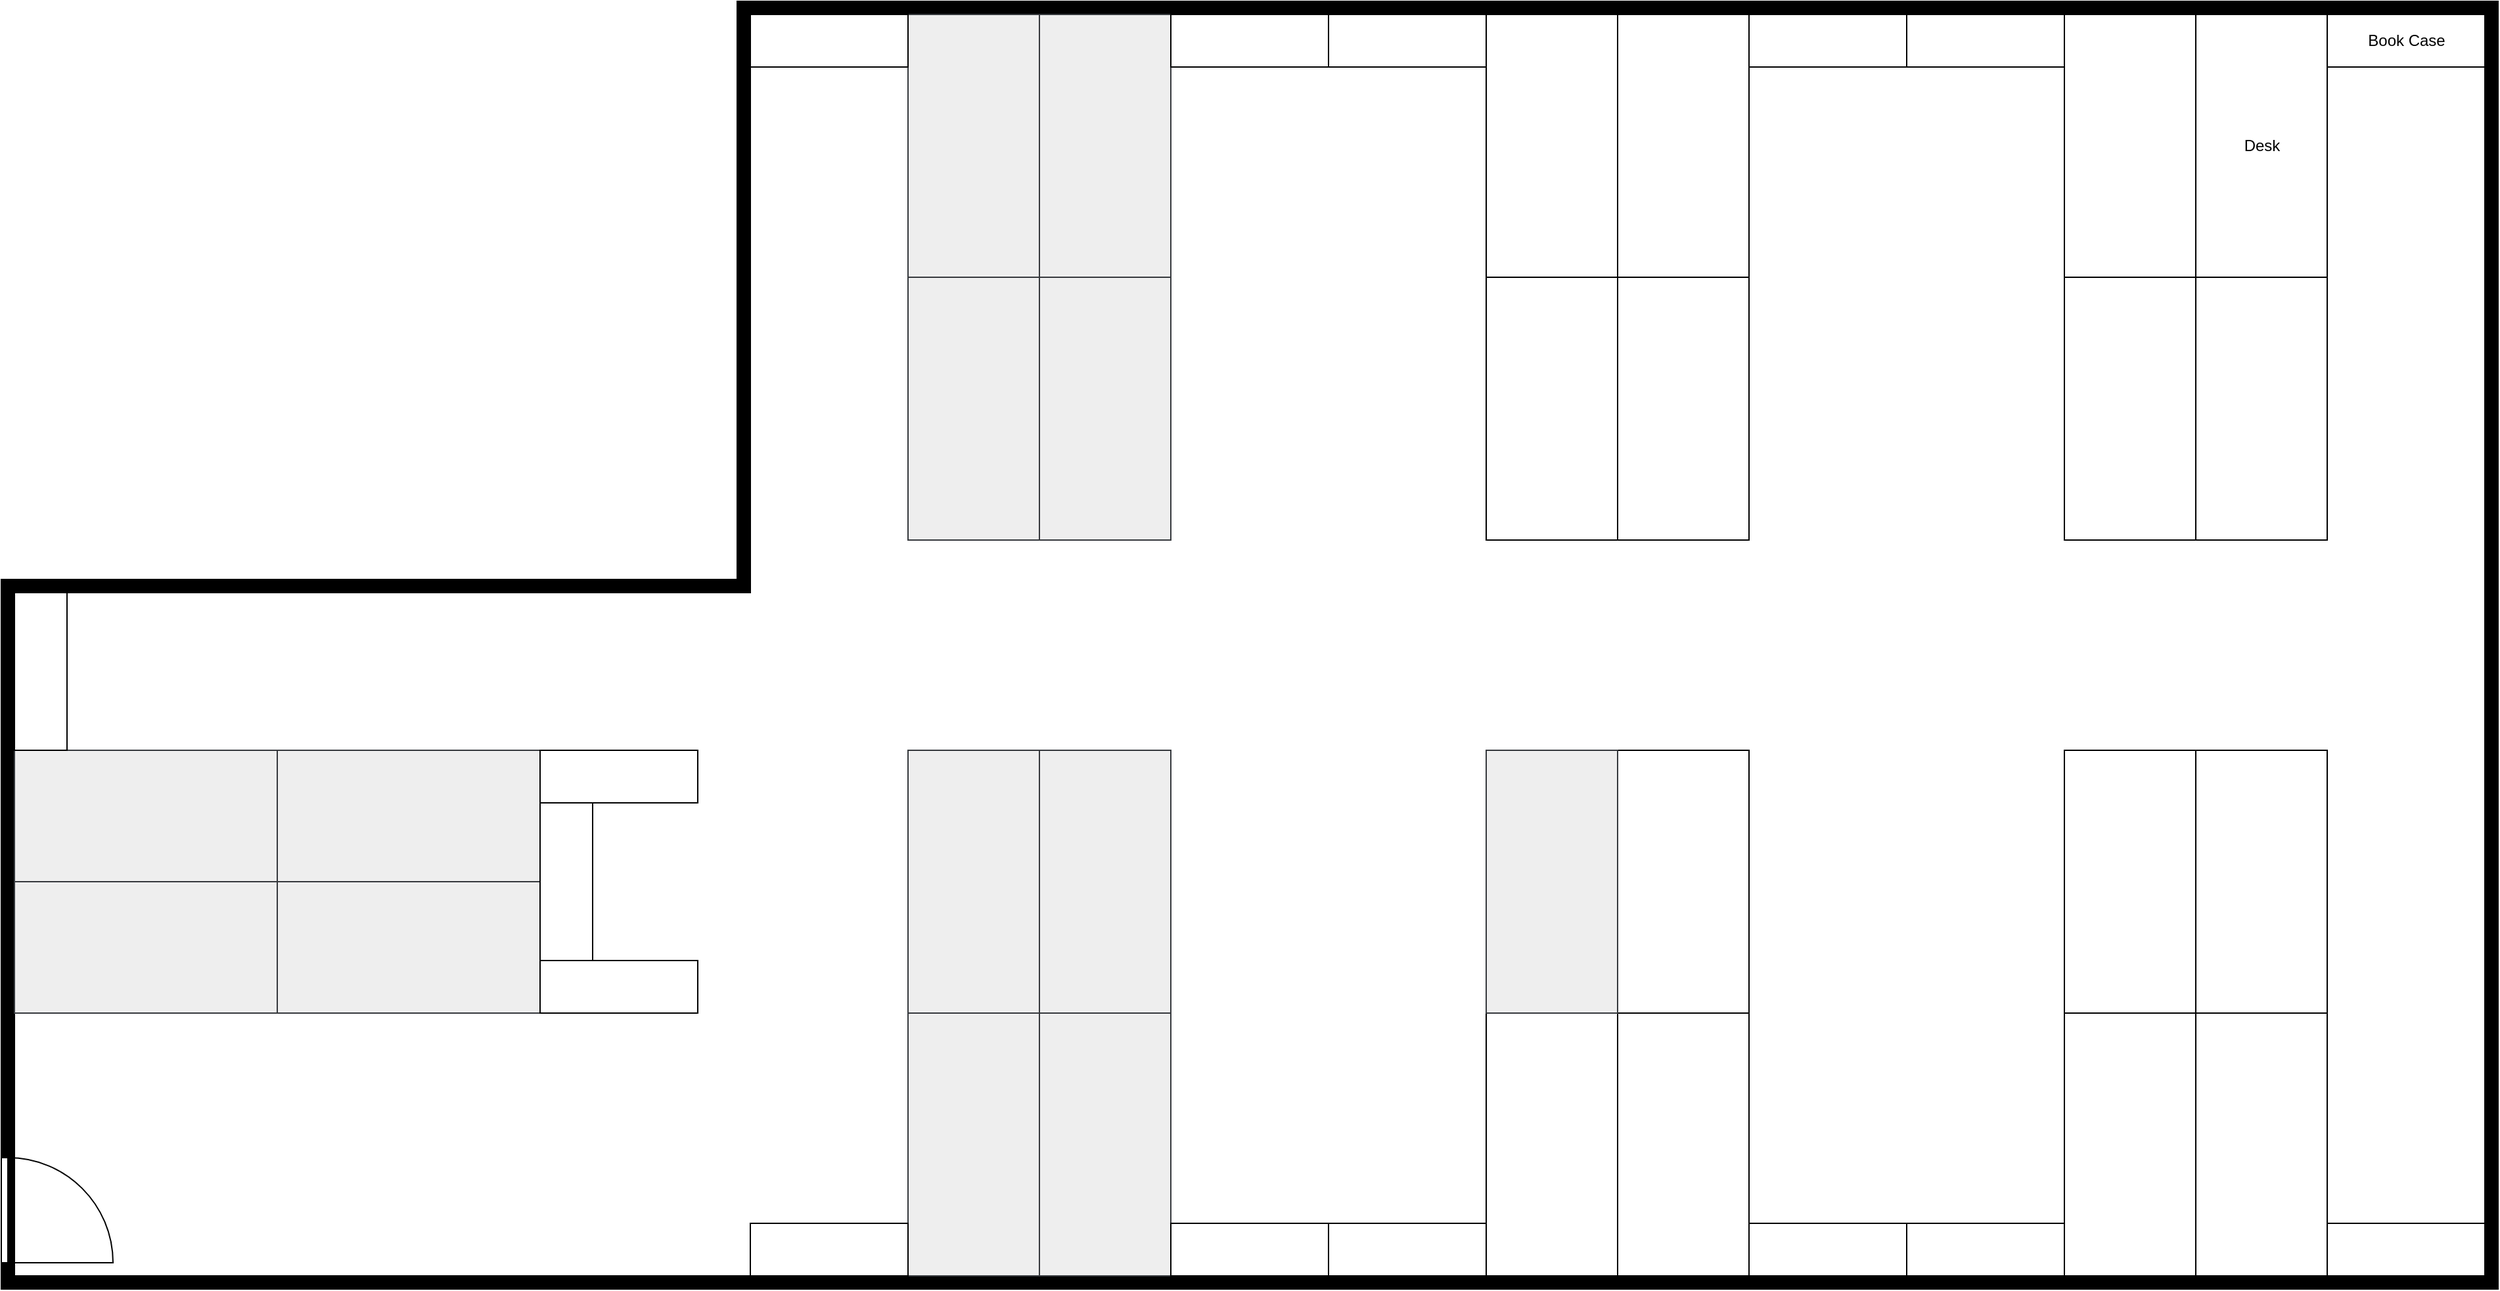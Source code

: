 <mxfile version="24.7.17">
  <diagram name="Page-1" id="38b20595-45e3-9b7f-d5ca-b57f44c5b66d">
    <mxGraphModel dx="2462" dy="936" grid="1" gridSize="10" guides="1" tooltips="1" connect="1" arrows="1" fold="1" page="1" pageScale="1" pageWidth="1100" pageHeight="850" background="none" math="0" shadow="0">
      <root>
        <mxCell id="0" />
        <mxCell id="1" parent="0" />
        <mxCell id="0RA5vAyCi1M80JIZ3hyP-1" value="" style="verticalLabelPosition=bottom;html=1;verticalAlign=top;align=center;shape=mxgraph.floorplan.wallU;fillColor=strokeColor;direction=south;" parent="1" vertex="1">
          <mxGeometry x="800" y="30" width="1330" height="980" as="geometry" />
        </mxCell>
        <mxCell id="0RA5vAyCi1M80JIZ3hyP-69" value="Desk" style="shape=rect;shadow=0;html=1;direction=south;" parent="1" vertex="1">
          <mxGeometry x="1900" y="40" width="100" height="200" as="geometry" />
        </mxCell>
        <mxCell id="0RA5vAyCi1M80JIZ3hyP-122" value="" style="verticalLabelPosition=bottom;html=1;verticalAlign=top;align=center;shape=mxgraph.floorplan.wallU;fillColor=strokeColor;direction=north;" parent="1" vertex="1">
          <mxGeometry x="230" y="470" width="570" height="540" as="geometry" />
        </mxCell>
        <mxCell id="0RA5vAyCi1M80JIZ3hyP-123" value="" style="verticalLabelPosition=bottom;html=1;verticalAlign=top;align=center;shape=mxgraph.floorplan.wall;fillColor=strokeColor;direction=south;" parent="1" vertex="1">
          <mxGeometry x="790" y="30" width="10" height="440" as="geometry" />
        </mxCell>
        <mxCell id="2MODIx7R60a1VgAi5Oh5-1" value="" style="verticalLabelPosition=bottom;html=1;verticalAlign=top;align=center;shape=mxgraph.floorplan.doorLeft;aspect=fixed;direction=north;" vertex="1" parent="1">
          <mxGeometry x="230" y="910" width="85" height="80" as="geometry" />
        </mxCell>
        <mxCell id="2MODIx7R60a1VgAi5Oh5-3" value="" style="shape=rect;shadow=0;html=1;direction=south;" vertex="1" parent="1">
          <mxGeometry x="1800" y="40" width="100" height="200" as="geometry" />
        </mxCell>
        <mxCell id="2MODIx7R60a1VgAi5Oh5-6" value="" style="shape=rect;shadow=0;html=1;direction=south;" vertex="1" parent="1">
          <mxGeometry x="1460" y="40" width="100" height="200" as="geometry" />
        </mxCell>
        <mxCell id="2MODIx7R60a1VgAi5Oh5-7" value="" style="shape=rect;shadow=0;html=1;direction=south;" vertex="1" parent="1">
          <mxGeometry x="1360" y="40" width="100" height="200" as="geometry" />
        </mxCell>
        <mxCell id="2MODIx7R60a1VgAi5Oh5-10" value="" style="shape=rect;shadow=0;html=1;direction=south;fillColor=#eeeeee;strokeColor=#36393d;" vertex="1" parent="1">
          <mxGeometry x="1020" y="40" width="100" height="200" as="geometry" />
        </mxCell>
        <mxCell id="2MODIx7R60a1VgAi5Oh5-11" value="" style="shape=rect;shadow=0;html=1;direction=south;fillColor=#eeeeee;strokeColor=#36393d;" vertex="1" parent="1">
          <mxGeometry x="920" y="40" width="100" height="200" as="geometry" />
        </mxCell>
        <mxCell id="2MODIx7R60a1VgAi5Oh5-16" value="" style="shape=rect;shadow=0;html=1;direction=south;" vertex="1" parent="1">
          <mxGeometry x="1900" y="800" width="100" height="200" as="geometry" />
        </mxCell>
        <mxCell id="2MODIx7R60a1VgAi5Oh5-17" value="" style="shape=rect;shadow=0;html=1;direction=south;" vertex="1" parent="1">
          <mxGeometry x="1800" y="800" width="100" height="200" as="geometry" />
        </mxCell>
        <mxCell id="2MODIx7R60a1VgAi5Oh5-20" value="" style="shape=rect;shadow=0;html=1;direction=south;" vertex="1" parent="1">
          <mxGeometry x="1460" y="800" width="100" height="200" as="geometry" />
        </mxCell>
        <mxCell id="2MODIx7R60a1VgAi5Oh5-21" value="" style="shape=rect;shadow=0;html=1;direction=south;" vertex="1" parent="1">
          <mxGeometry x="1360" y="800" width="100" height="200" as="geometry" />
        </mxCell>
        <mxCell id="2MODIx7R60a1VgAi5Oh5-24" value="" style="shape=rect;shadow=0;html=1;direction=south;fillColor=#eeeeee;strokeColor=#36393d;" vertex="1" parent="1">
          <mxGeometry x="1020" y="800" width="100" height="200" as="geometry" />
        </mxCell>
        <mxCell id="2MODIx7R60a1VgAi5Oh5-25" value="" style="shape=rect;shadow=0;html=1;direction=south;fillColor=#eeeeee;strokeColor=#36393d;" vertex="1" parent="1">
          <mxGeometry x="920" y="800" width="100" height="200" as="geometry" />
        </mxCell>
        <mxCell id="2MODIx7R60a1VgAi5Oh5-27" value="" style="shape=rect;shadow=0;html=1;direction=south;" vertex="1" parent="1">
          <mxGeometry x="1900" y="240" width="100" height="200" as="geometry" />
        </mxCell>
        <mxCell id="2MODIx7R60a1VgAi5Oh5-28" value="" style="shape=rect;shadow=0;html=1;direction=south;" vertex="1" parent="1">
          <mxGeometry x="1800" y="240" width="100" height="200" as="geometry" />
        </mxCell>
        <mxCell id="2MODIx7R60a1VgAi5Oh5-29" value="" style="shape=rect;shadow=0;html=1;direction=south;fillColor=#eeeeee;strokeColor=#36393d;" vertex="1" parent="1">
          <mxGeometry x="1020" y="240" width="100" height="200" as="geometry" />
        </mxCell>
        <mxCell id="2MODIx7R60a1VgAi5Oh5-30" value="" style="shape=rect;shadow=0;html=1;direction=south;fillColor=#eeeeee;strokeColor=#36393d;" vertex="1" parent="1">
          <mxGeometry x="920" y="240" width="100" height="200" as="geometry" />
        </mxCell>
        <mxCell id="2MODIx7R60a1VgAi5Oh5-31" value="" style="shape=rect;shadow=0;html=1;direction=south;" vertex="1" parent="1">
          <mxGeometry x="1460" y="240" width="100" height="200" as="geometry" />
        </mxCell>
        <mxCell id="2MODIx7R60a1VgAi5Oh5-32" value="" style="shape=rect;shadow=0;html=1;direction=south;" vertex="1" parent="1">
          <mxGeometry x="1360" y="240" width="100" height="200" as="geometry" />
        </mxCell>
        <mxCell id="2MODIx7R60a1VgAi5Oh5-33" value="" style="shape=rect;shadow=0;html=1;direction=south;fillColor=#eeeeee;strokeColor=#36393d;" vertex="1" parent="1">
          <mxGeometry x="1020" y="600" width="100" height="200" as="geometry" />
        </mxCell>
        <mxCell id="2MODIx7R60a1VgAi5Oh5-34" value="" style="shape=rect;shadow=0;html=1;direction=south;fillColor=#eeeeee;strokeColor=#36393d;" vertex="1" parent="1">
          <mxGeometry x="920" y="600" width="100" height="200" as="geometry" />
        </mxCell>
        <mxCell id="2MODIx7R60a1VgAi5Oh5-35" value="" style="shape=rect;shadow=0;html=1;direction=south;" vertex="1" parent="1">
          <mxGeometry x="1460" y="600" width="100" height="200" as="geometry" />
        </mxCell>
        <mxCell id="2MODIx7R60a1VgAi5Oh5-36" value="" style="shape=rect;shadow=0;html=1;direction=south;fillColor=#eeeeee;strokeColor=#36393d;" vertex="1" parent="1">
          <mxGeometry x="1360" y="600" width="100" height="200" as="geometry" />
        </mxCell>
        <mxCell id="2MODIx7R60a1VgAi5Oh5-37" value="" style="shape=rect;shadow=0;html=1;direction=south;" vertex="1" parent="1">
          <mxGeometry x="1900" y="600" width="100" height="200" as="geometry" />
        </mxCell>
        <mxCell id="2MODIx7R60a1VgAi5Oh5-38" value="" style="shape=rect;shadow=0;html=1;direction=south;" vertex="1" parent="1">
          <mxGeometry x="1800" y="600" width="100" height="200" as="geometry" />
        </mxCell>
        <mxCell id="2MODIx7R60a1VgAi5Oh5-40" value="" style="shape=rect;shadow=0;html=1;direction=west;" vertex="1" parent="1">
          <mxGeometry x="800" y="40" width="120" height="40" as="geometry" />
        </mxCell>
        <mxCell id="2MODIx7R60a1VgAi5Oh5-41" value="" style="shape=rect;shadow=0;html=1;direction=west;" vertex="1" parent="1">
          <mxGeometry x="1120" y="40" width="120" height="40" as="geometry" />
        </mxCell>
        <mxCell id="2MODIx7R60a1VgAi5Oh5-42" value="" style="shape=rect;shadow=0;html=1;direction=west;" vertex="1" parent="1">
          <mxGeometry x="1240" y="40" width="120" height="40" as="geometry" />
        </mxCell>
        <mxCell id="2MODIx7R60a1VgAi5Oh5-43" value="" style="shape=rect;shadow=0;html=1;direction=west;" vertex="1" parent="1">
          <mxGeometry x="1560" y="40" width="120" height="40" as="geometry" />
        </mxCell>
        <mxCell id="2MODIx7R60a1VgAi5Oh5-44" value="" style="shape=rect;shadow=0;html=1;direction=west;" vertex="1" parent="1">
          <mxGeometry x="1680" y="40" width="120" height="40" as="geometry" />
        </mxCell>
        <mxCell id="2MODIx7R60a1VgAi5Oh5-45" value="" style="shape=rect;shadow=0;html=1;direction=west;" vertex="1" parent="1">
          <mxGeometry x="1120" y="960" width="120" height="40" as="geometry" />
        </mxCell>
        <mxCell id="2MODIx7R60a1VgAi5Oh5-46" value="" style="shape=rect;shadow=0;html=1;direction=west;" vertex="1" parent="1">
          <mxGeometry x="1240" y="960" width="120" height="40" as="geometry" />
        </mxCell>
        <mxCell id="2MODIx7R60a1VgAi5Oh5-47" value="" style="shape=rect;shadow=0;html=1;direction=west;" vertex="1" parent="1">
          <mxGeometry x="1560" y="960" width="120" height="40" as="geometry" />
        </mxCell>
        <mxCell id="2MODIx7R60a1VgAi5Oh5-48" value="" style="shape=rect;shadow=0;html=1;direction=west;" vertex="1" parent="1">
          <mxGeometry x="1680" y="960" width="120" height="40" as="geometry" />
        </mxCell>
        <mxCell id="2MODIx7R60a1VgAi5Oh5-49" value="" style="shape=rect;shadow=0;html=1;direction=west;" vertex="1" parent="1">
          <mxGeometry x="2000" y="960" width="120" height="40" as="geometry" />
        </mxCell>
        <mxCell id="2MODIx7R60a1VgAi5Oh5-50" value="Book Case" style="shape=rect;shadow=0;html=1;direction=west;" vertex="1" parent="1">
          <mxGeometry x="2000" y="40" width="120" height="40" as="geometry" />
        </mxCell>
        <mxCell id="2MODIx7R60a1VgAi5Oh5-51" value="" style="shape=rect;shadow=0;html=1;direction=west;" vertex="1" parent="1">
          <mxGeometry x="800" y="960" width="120" height="40" as="geometry" />
        </mxCell>
        <mxCell id="2MODIx7R60a1VgAi5Oh5-58" value="" style="shape=rect;shadow=0;html=1;direction=west;fillColor=#eeeeee;strokeColor=#36393d;" vertex="1" parent="1">
          <mxGeometry x="240" y="600" width="200" height="100" as="geometry" />
        </mxCell>
        <mxCell id="2MODIx7R60a1VgAi5Oh5-59" value="" style="shape=rect;shadow=0;html=1;direction=west;fillColor=#eeeeee;strokeColor=#36393d;" vertex="1" parent="1">
          <mxGeometry x="440" y="600" width="200" height="100" as="geometry" />
        </mxCell>
        <mxCell id="2MODIx7R60a1VgAi5Oh5-60" value="" style="shape=rect;shadow=0;html=1;direction=west;fillColor=#eeeeee;strokeColor=#36393d;" vertex="1" parent="1">
          <mxGeometry x="240" y="700" width="200" height="100" as="geometry" />
        </mxCell>
        <mxCell id="2MODIx7R60a1VgAi5Oh5-61" value="" style="shape=rect;shadow=0;html=1;direction=west;fillColor=#eeeeee;strokeColor=#36393d;" vertex="1" parent="1">
          <mxGeometry x="440" y="700" width="200" height="100" as="geometry" />
        </mxCell>
        <mxCell id="2MODIx7R60a1VgAi5Oh5-62" value="" style="shape=rect;shadow=0;html=1;direction=west;" vertex="1" parent="1">
          <mxGeometry x="640" y="600" width="120" height="40" as="geometry" />
        </mxCell>
        <mxCell id="2MODIx7R60a1VgAi5Oh5-63" value="" style="shape=rect;shadow=0;html=1;direction=west;" vertex="1" parent="1">
          <mxGeometry x="640" y="760" width="120" height="40" as="geometry" />
        </mxCell>
        <mxCell id="2MODIx7R60a1VgAi5Oh5-64" value="" style="shape=rect;shadow=0;html=1;direction=north;" vertex="1" parent="1">
          <mxGeometry x="640" y="640" width="40" height="120" as="geometry" />
        </mxCell>
        <mxCell id="2MODIx7R60a1VgAi5Oh5-65" value="" style="shape=rect;shadow=0;html=1;direction=north;" vertex="1" parent="1">
          <mxGeometry x="240" y="480" width="40" height="120" as="geometry" />
        </mxCell>
      </root>
    </mxGraphModel>
  </diagram>
</mxfile>
